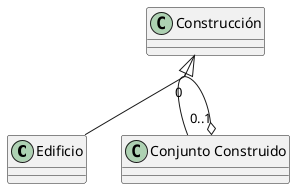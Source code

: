 @startuml
skinparam groupInheritance 2

class Edificio

class Construcción
Construcción <|-- Edificio
Construcción <|-- "Conjunto Construido"

class "Conjunto Construido"
"Conjunto Construido" "0..1" o-- "0" Construcción
@enduml